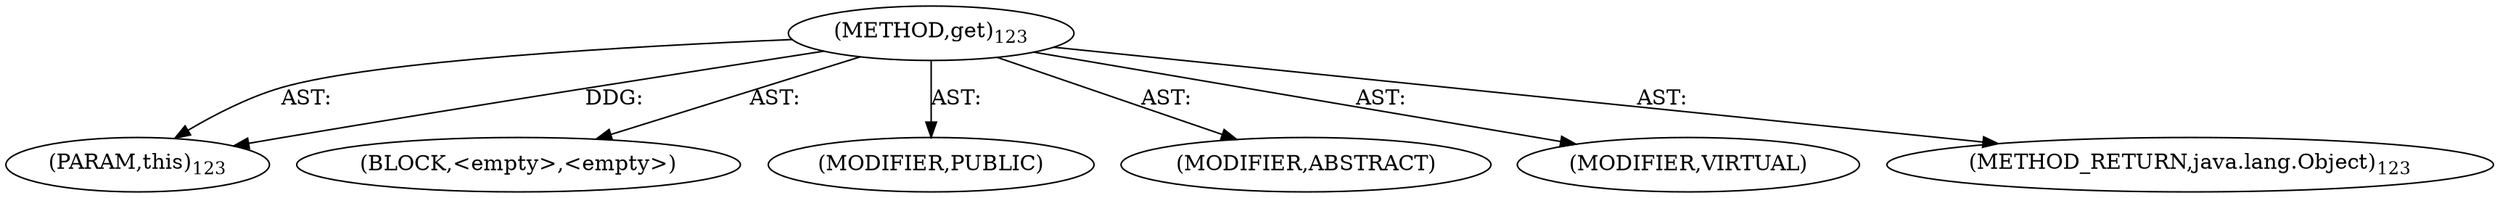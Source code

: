 digraph "get" {  
"111669149698" [label = <(METHOD,get)<SUB>123</SUB>> ]
"115964116994" [label = <(PARAM,this)<SUB>123</SUB>> ]
"25769803789" [label = <(BLOCK,&lt;empty&gt;,&lt;empty&gt;)> ]
"133143986184" [label = <(MODIFIER,PUBLIC)> ]
"133143986185" [label = <(MODIFIER,ABSTRACT)> ]
"133143986186" [label = <(MODIFIER,VIRTUAL)> ]
"128849018882" [label = <(METHOD_RETURN,java.lang.Object)<SUB>123</SUB>> ]
  "111669149698" -> "115964116994"  [ label = "AST: "] 
  "111669149698" -> "25769803789"  [ label = "AST: "] 
  "111669149698" -> "133143986184"  [ label = "AST: "] 
  "111669149698" -> "133143986185"  [ label = "AST: "] 
  "111669149698" -> "133143986186"  [ label = "AST: "] 
  "111669149698" -> "128849018882"  [ label = "AST: "] 
  "111669149698" -> "115964116994"  [ label = "DDG: "] 
}
